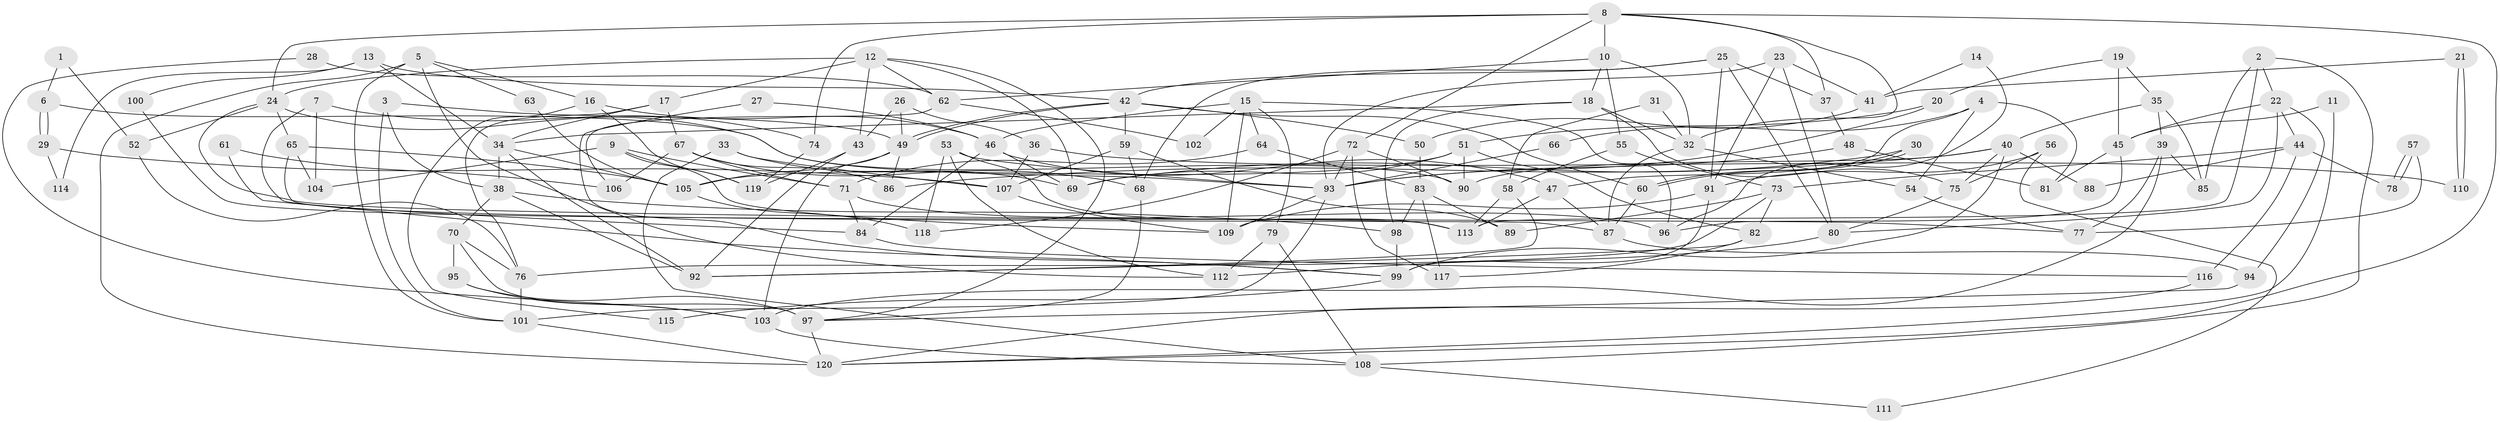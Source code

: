// coarse degree distribution, {10: 0.03488372093023256, 9: 0.011627906976744186, 2: 0.22093023255813954, 3: 0.20930232558139536, 7: 0.046511627906976744, 4: 0.1511627906976744, 5: 0.1744186046511628, 16: 0.011627906976744186, 6: 0.10465116279069768, 15: 0.011627906976744186, 11: 0.011627906976744186, 8: 0.011627906976744186}
// Generated by graph-tools (version 1.1) at 2025/51/03/04/25 22:51:04]
// undirected, 120 vertices, 240 edges
graph export_dot {
  node [color=gray90,style=filled];
  1;
  2;
  3;
  4;
  5;
  6;
  7;
  8;
  9;
  10;
  11;
  12;
  13;
  14;
  15;
  16;
  17;
  18;
  19;
  20;
  21;
  22;
  23;
  24;
  25;
  26;
  27;
  28;
  29;
  30;
  31;
  32;
  33;
  34;
  35;
  36;
  37;
  38;
  39;
  40;
  41;
  42;
  43;
  44;
  45;
  46;
  47;
  48;
  49;
  50;
  51;
  52;
  53;
  54;
  55;
  56;
  57;
  58;
  59;
  60;
  61;
  62;
  63;
  64;
  65;
  66;
  67;
  68;
  69;
  70;
  71;
  72;
  73;
  74;
  75;
  76;
  77;
  78;
  79;
  80;
  81;
  82;
  83;
  84;
  85;
  86;
  87;
  88;
  89;
  90;
  91;
  92;
  93;
  94;
  95;
  96;
  97;
  98;
  99;
  100;
  101;
  102;
  103;
  104;
  105;
  106;
  107;
  108;
  109;
  110;
  111;
  112;
  113;
  114;
  115;
  116;
  117;
  118;
  119;
  120;
  1 -- 52;
  1 -- 6;
  2 -- 22;
  2 -- 113;
  2 -- 85;
  2 -- 108;
  3 -- 49;
  3 -- 101;
  3 -- 38;
  4 -- 81;
  4 -- 47;
  4 -- 54;
  4 -- 66;
  5 -- 16;
  5 -- 120;
  5 -- 63;
  5 -- 101;
  5 -- 112;
  6 -- 90;
  6 -- 29;
  6 -- 29;
  7 -- 104;
  7 -- 84;
  7 -- 74;
  8 -- 72;
  8 -- 32;
  8 -- 10;
  8 -- 24;
  8 -- 37;
  8 -- 74;
  8 -- 120;
  9 -- 119;
  9 -- 109;
  9 -- 71;
  9 -- 104;
  10 -- 18;
  10 -- 32;
  10 -- 55;
  10 -- 62;
  11 -- 45;
  11 -- 120;
  12 -- 17;
  12 -- 97;
  12 -- 24;
  12 -- 43;
  12 -- 62;
  12 -- 69;
  13 -- 42;
  13 -- 34;
  13 -- 100;
  13 -- 114;
  14 -- 41;
  14 -- 96;
  15 -- 64;
  15 -- 109;
  15 -- 46;
  15 -- 79;
  15 -- 96;
  15 -- 102;
  16 -- 119;
  16 -- 46;
  16 -- 115;
  17 -- 67;
  17 -- 76;
  17 -- 34;
  18 -- 32;
  18 -- 34;
  18 -- 75;
  18 -- 98;
  19 -- 35;
  19 -- 45;
  19 -- 20;
  20 -- 51;
  20 -- 93;
  21 -- 110;
  21 -- 110;
  21 -- 41;
  22 -- 80;
  22 -- 44;
  22 -- 45;
  22 -- 94;
  23 -- 80;
  23 -- 93;
  23 -- 41;
  23 -- 91;
  24 -- 52;
  24 -- 65;
  24 -- 77;
  24 -- 93;
  25 -- 91;
  25 -- 42;
  25 -- 37;
  25 -- 68;
  25 -- 80;
  26 -- 43;
  26 -- 49;
  26 -- 36;
  27 -- 46;
  27 -- 99;
  28 -- 62;
  28 -- 103;
  29 -- 107;
  29 -- 114;
  30 -- 60;
  30 -- 60;
  30 -- 69;
  31 -- 58;
  31 -- 32;
  32 -- 87;
  32 -- 54;
  33 -- 108;
  33 -- 69;
  33 -- 107;
  34 -- 38;
  34 -- 92;
  34 -- 105;
  35 -- 40;
  35 -- 85;
  35 -- 39;
  36 -- 107;
  36 -- 110;
  37 -- 48;
  38 -- 70;
  38 -- 92;
  38 -- 98;
  39 -- 77;
  39 -- 85;
  39 -- 103;
  40 -- 75;
  40 -- 99;
  40 -- 86;
  40 -- 88;
  40 -- 90;
  41 -- 50;
  42 -- 60;
  42 -- 49;
  42 -- 49;
  42 -- 50;
  42 -- 59;
  43 -- 92;
  43 -- 119;
  44 -- 116;
  44 -- 73;
  44 -- 78;
  44 -- 88;
  45 -- 96;
  45 -- 81;
  46 -- 69;
  46 -- 47;
  46 -- 84;
  47 -- 113;
  47 -- 87;
  48 -- 93;
  48 -- 81;
  49 -- 105;
  49 -- 86;
  49 -- 103;
  50 -- 83;
  51 -- 105;
  51 -- 82;
  51 -- 69;
  51 -- 90;
  52 -- 76;
  53 -- 93;
  53 -- 112;
  53 -- 113;
  53 -- 118;
  54 -- 77;
  55 -- 73;
  55 -- 58;
  56 -- 75;
  56 -- 91;
  56 -- 111;
  57 -- 77;
  57 -- 78;
  57 -- 78;
  58 -- 92;
  58 -- 113;
  59 -- 68;
  59 -- 89;
  59 -- 107;
  60 -- 87;
  61 -- 99;
  61 -- 106;
  62 -- 102;
  62 -- 106;
  63 -- 105;
  64 -- 71;
  64 -- 83;
  65 -- 105;
  65 -- 87;
  65 -- 104;
  66 -- 93;
  67 -- 68;
  67 -- 86;
  67 -- 71;
  67 -- 106;
  68 -- 97;
  70 -- 97;
  70 -- 95;
  70 -- 76;
  71 -- 84;
  71 -- 96;
  72 -- 90;
  72 -- 93;
  72 -- 117;
  72 -- 118;
  73 -- 76;
  73 -- 82;
  73 -- 89;
  74 -- 119;
  75 -- 80;
  76 -- 101;
  79 -- 108;
  79 -- 112;
  80 -- 112;
  82 -- 92;
  82 -- 117;
  83 -- 98;
  83 -- 89;
  83 -- 117;
  84 -- 116;
  87 -- 94;
  91 -- 109;
  91 -- 99;
  93 -- 101;
  93 -- 109;
  94 -- 97;
  95 -- 103;
  95 -- 97;
  97 -- 120;
  98 -- 99;
  99 -- 115;
  100 -- 113;
  101 -- 120;
  103 -- 108;
  105 -- 118;
  107 -- 109;
  108 -- 111;
  116 -- 120;
}
